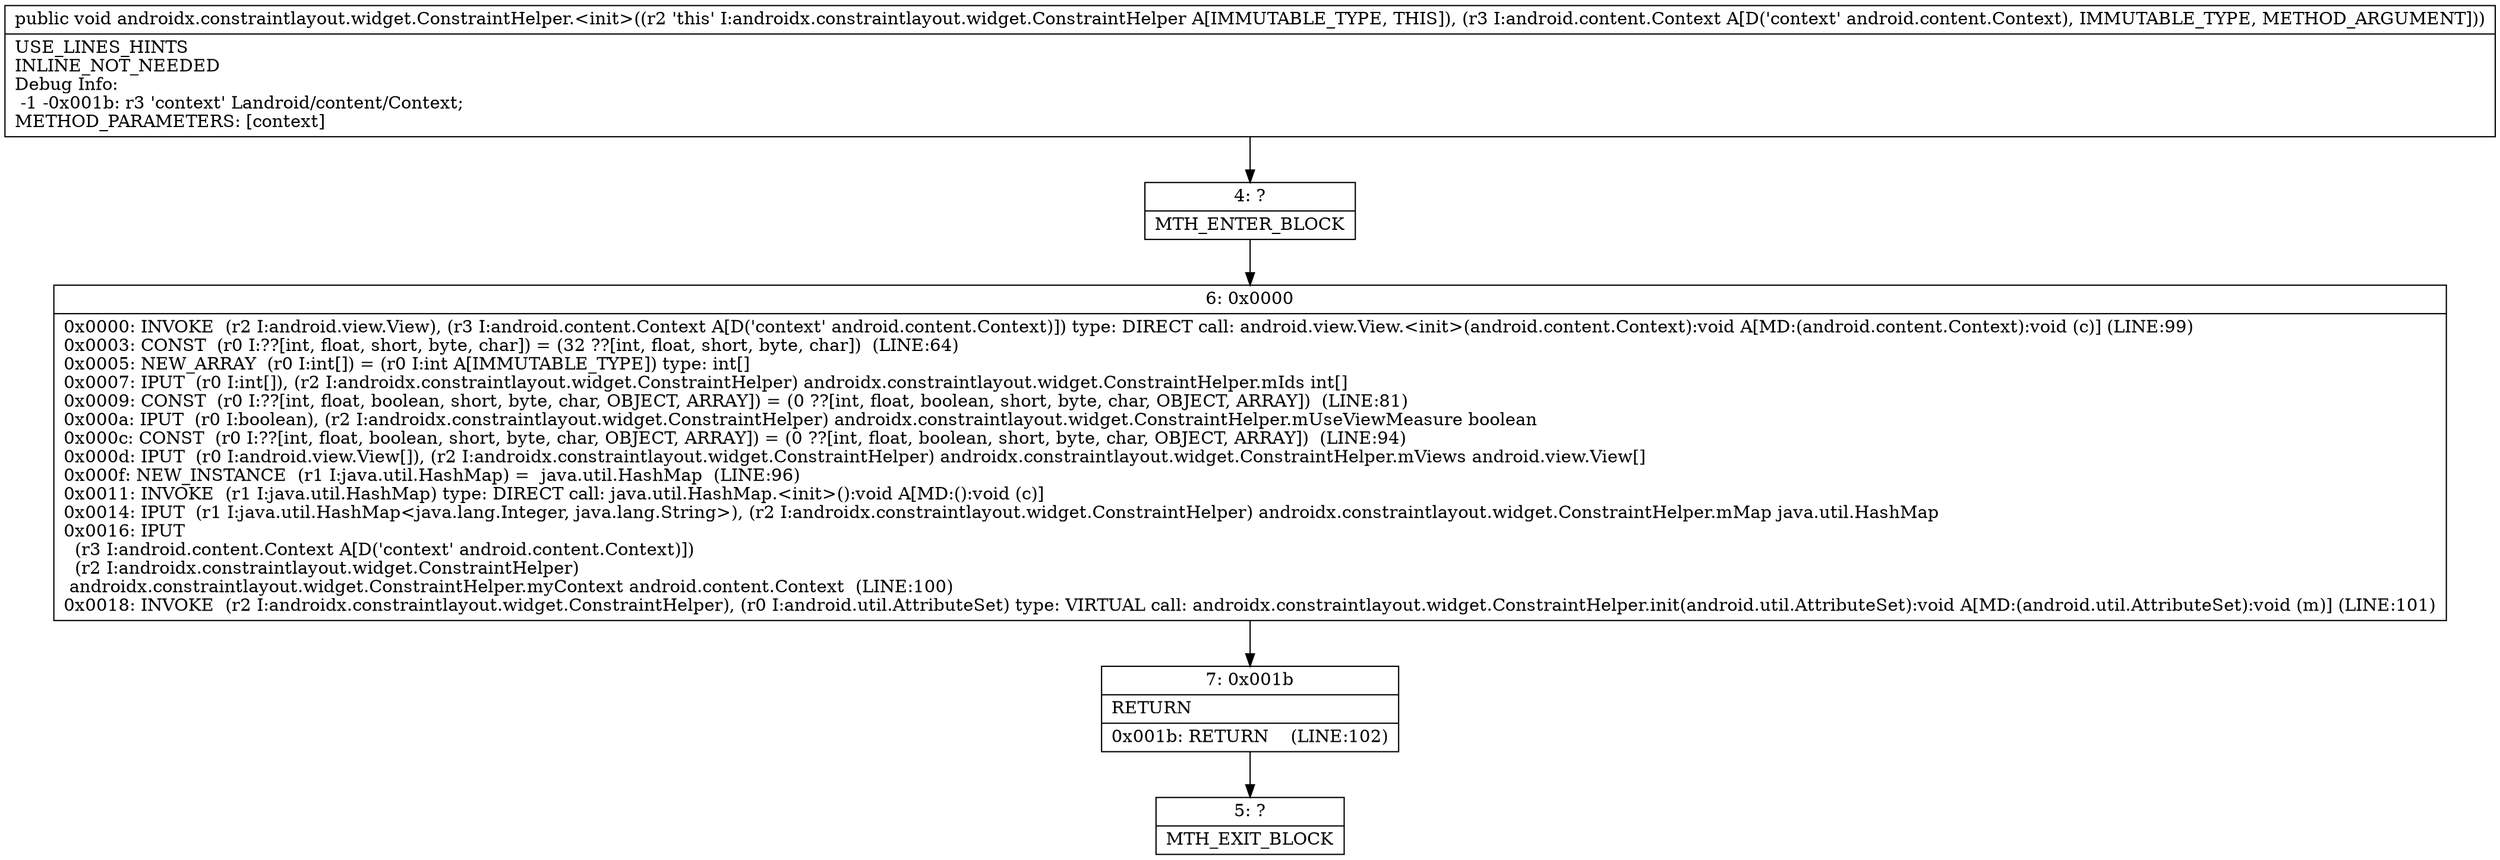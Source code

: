 digraph "CFG forandroidx.constraintlayout.widget.ConstraintHelper.\<init\>(Landroid\/content\/Context;)V" {
Node_4 [shape=record,label="{4\:\ ?|MTH_ENTER_BLOCK\l}"];
Node_6 [shape=record,label="{6\:\ 0x0000|0x0000: INVOKE  (r2 I:android.view.View), (r3 I:android.content.Context A[D('context' android.content.Context)]) type: DIRECT call: android.view.View.\<init\>(android.content.Context):void A[MD:(android.content.Context):void (c)] (LINE:99)\l0x0003: CONST  (r0 I:??[int, float, short, byte, char]) = (32 ??[int, float, short, byte, char])  (LINE:64)\l0x0005: NEW_ARRAY  (r0 I:int[]) = (r0 I:int A[IMMUTABLE_TYPE]) type: int[] \l0x0007: IPUT  (r0 I:int[]), (r2 I:androidx.constraintlayout.widget.ConstraintHelper) androidx.constraintlayout.widget.ConstraintHelper.mIds int[] \l0x0009: CONST  (r0 I:??[int, float, boolean, short, byte, char, OBJECT, ARRAY]) = (0 ??[int, float, boolean, short, byte, char, OBJECT, ARRAY])  (LINE:81)\l0x000a: IPUT  (r0 I:boolean), (r2 I:androidx.constraintlayout.widget.ConstraintHelper) androidx.constraintlayout.widget.ConstraintHelper.mUseViewMeasure boolean \l0x000c: CONST  (r0 I:??[int, float, boolean, short, byte, char, OBJECT, ARRAY]) = (0 ??[int, float, boolean, short, byte, char, OBJECT, ARRAY])  (LINE:94)\l0x000d: IPUT  (r0 I:android.view.View[]), (r2 I:androidx.constraintlayout.widget.ConstraintHelper) androidx.constraintlayout.widget.ConstraintHelper.mViews android.view.View[] \l0x000f: NEW_INSTANCE  (r1 I:java.util.HashMap) =  java.util.HashMap  (LINE:96)\l0x0011: INVOKE  (r1 I:java.util.HashMap) type: DIRECT call: java.util.HashMap.\<init\>():void A[MD:():void (c)]\l0x0014: IPUT  (r1 I:java.util.HashMap\<java.lang.Integer, java.lang.String\>), (r2 I:androidx.constraintlayout.widget.ConstraintHelper) androidx.constraintlayout.widget.ConstraintHelper.mMap java.util.HashMap \l0x0016: IPUT  \l  (r3 I:android.content.Context A[D('context' android.content.Context)])\l  (r2 I:androidx.constraintlayout.widget.ConstraintHelper)\l androidx.constraintlayout.widget.ConstraintHelper.myContext android.content.Context  (LINE:100)\l0x0018: INVOKE  (r2 I:androidx.constraintlayout.widget.ConstraintHelper), (r0 I:android.util.AttributeSet) type: VIRTUAL call: androidx.constraintlayout.widget.ConstraintHelper.init(android.util.AttributeSet):void A[MD:(android.util.AttributeSet):void (m)] (LINE:101)\l}"];
Node_7 [shape=record,label="{7\:\ 0x001b|RETURN\l|0x001b: RETURN    (LINE:102)\l}"];
Node_5 [shape=record,label="{5\:\ ?|MTH_EXIT_BLOCK\l}"];
MethodNode[shape=record,label="{public void androidx.constraintlayout.widget.ConstraintHelper.\<init\>((r2 'this' I:androidx.constraintlayout.widget.ConstraintHelper A[IMMUTABLE_TYPE, THIS]), (r3 I:android.content.Context A[D('context' android.content.Context), IMMUTABLE_TYPE, METHOD_ARGUMENT]))  | USE_LINES_HINTS\lINLINE_NOT_NEEDED\lDebug Info:\l  \-1 \-0x001b: r3 'context' Landroid\/content\/Context;\lMETHOD_PARAMETERS: [context]\l}"];
MethodNode -> Node_4;Node_4 -> Node_6;
Node_6 -> Node_7;
Node_7 -> Node_5;
}

